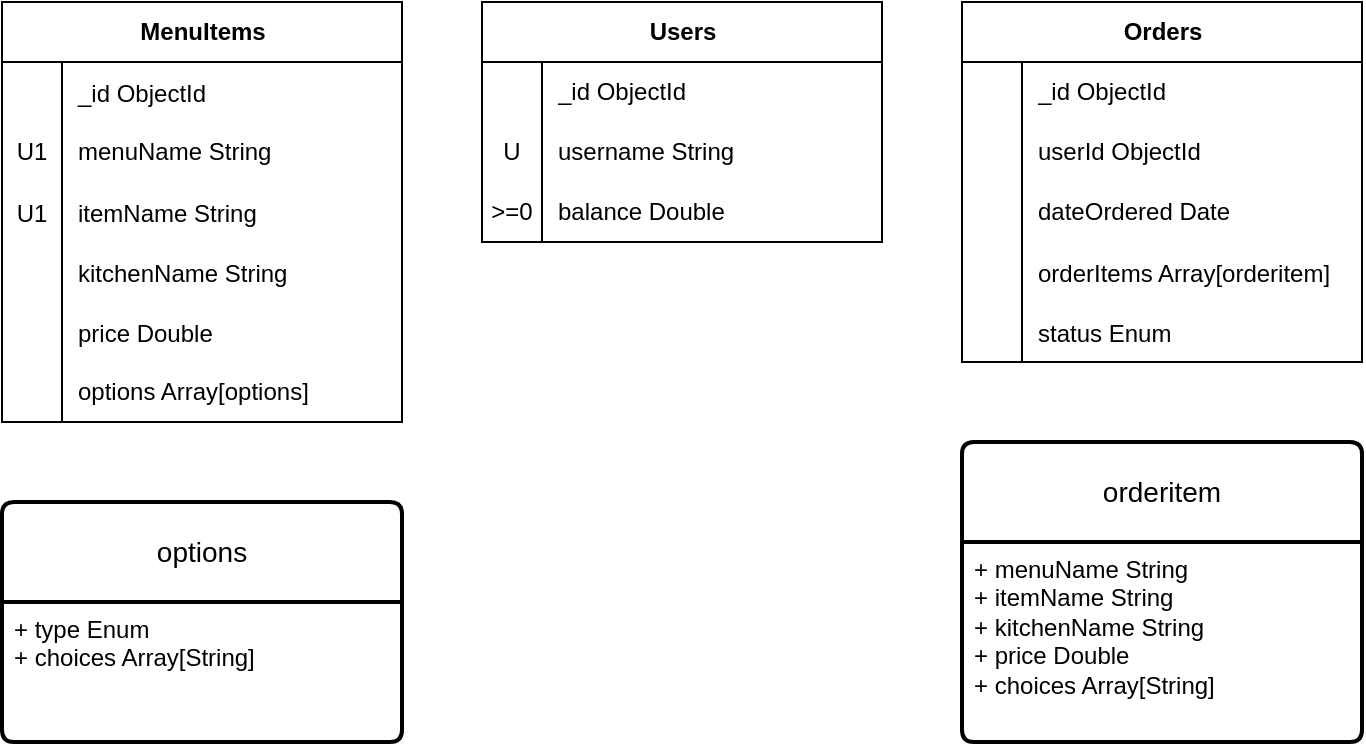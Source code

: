 <mxfile version="23.1.2" type="device">
  <diagram name="Page-1" id="vzZlJEIW9DijNwq8gSCZ">
    <mxGraphModel dx="712" dy="770" grid="1" gridSize="10" guides="1" tooltips="1" connect="1" arrows="1" fold="1" page="1" pageScale="1" pageWidth="850" pageHeight="1100" math="0" shadow="0">
      <root>
        <mxCell id="0" />
        <mxCell id="1" parent="0" />
        <mxCell id="lGvvO6qJxNUTy7jaqOJc-1" value="Orders" style="shape=table;startSize=30;container=1;collapsible=1;childLayout=tableLayout;fixedRows=1;rowLines=0;fontStyle=1;align=center;resizeLast=1;html=1;" parent="1" vertex="1">
          <mxGeometry x="560" y="200" width="200" height="180" as="geometry" />
        </mxCell>
        <mxCell id="lGvvO6qJxNUTy7jaqOJc-5" value="" style="shape=tableRow;horizontal=0;startSize=0;swimlaneHead=0;swimlaneBody=0;fillColor=none;collapsible=0;dropTarget=0;points=[[0,0.5],[1,0.5]];portConstraint=eastwest;top=0;left=0;right=0;bottom=0;" parent="lGvvO6qJxNUTy7jaqOJc-1" vertex="1">
          <mxGeometry y="30" width="200" height="30" as="geometry" />
        </mxCell>
        <mxCell id="lGvvO6qJxNUTy7jaqOJc-6" value="" style="shape=partialRectangle;connectable=0;fillColor=none;top=0;left=0;bottom=0;right=0;editable=1;overflow=hidden;whiteSpace=wrap;html=1;" parent="lGvvO6qJxNUTy7jaqOJc-5" vertex="1">
          <mxGeometry width="30" height="30" as="geometry">
            <mxRectangle width="30" height="30" as="alternateBounds" />
          </mxGeometry>
        </mxCell>
        <mxCell id="lGvvO6qJxNUTy7jaqOJc-7" value="_id ObjectId" style="shape=partialRectangle;connectable=0;fillColor=none;top=0;left=0;bottom=0;right=0;align=left;spacingLeft=6;overflow=hidden;whiteSpace=wrap;html=1;" parent="lGvvO6qJxNUTy7jaqOJc-5" vertex="1">
          <mxGeometry x="30" width="170" height="30" as="geometry">
            <mxRectangle width="170" height="30" as="alternateBounds" />
          </mxGeometry>
        </mxCell>
        <mxCell id="lGvvO6qJxNUTy7jaqOJc-8" value="" style="shape=tableRow;horizontal=0;startSize=0;swimlaneHead=0;swimlaneBody=0;fillColor=none;collapsible=0;dropTarget=0;points=[[0,0.5],[1,0.5]];portConstraint=eastwest;top=0;left=0;right=0;bottom=0;" parent="lGvvO6qJxNUTy7jaqOJc-1" vertex="1">
          <mxGeometry y="60" width="200" height="30" as="geometry" />
        </mxCell>
        <mxCell id="lGvvO6qJxNUTy7jaqOJc-9" value="" style="shape=partialRectangle;connectable=0;fillColor=none;top=0;left=0;bottom=0;right=0;editable=1;overflow=hidden;whiteSpace=wrap;html=1;" parent="lGvvO6qJxNUTy7jaqOJc-8" vertex="1">
          <mxGeometry width="30" height="30" as="geometry">
            <mxRectangle width="30" height="30" as="alternateBounds" />
          </mxGeometry>
        </mxCell>
        <mxCell id="lGvvO6qJxNUTy7jaqOJc-10" value="userId ObjectId" style="shape=partialRectangle;connectable=0;fillColor=none;top=0;left=0;bottom=0;right=0;align=left;spacingLeft=6;overflow=hidden;whiteSpace=wrap;html=1;" parent="lGvvO6qJxNUTy7jaqOJc-8" vertex="1">
          <mxGeometry x="30" width="170" height="30" as="geometry">
            <mxRectangle width="170" height="30" as="alternateBounds" />
          </mxGeometry>
        </mxCell>
        <mxCell id="lGvvO6qJxNUTy7jaqOJc-11" value="" style="shape=tableRow;horizontal=0;startSize=0;swimlaneHead=0;swimlaneBody=0;fillColor=none;collapsible=0;dropTarget=0;points=[[0,0.5],[1,0.5]];portConstraint=eastwest;top=0;left=0;right=0;bottom=0;" parent="lGvvO6qJxNUTy7jaqOJc-1" vertex="1">
          <mxGeometry y="90" width="200" height="30" as="geometry" />
        </mxCell>
        <mxCell id="lGvvO6qJxNUTy7jaqOJc-12" value="" style="shape=partialRectangle;connectable=0;fillColor=none;top=0;left=0;bottom=0;right=0;editable=1;overflow=hidden;whiteSpace=wrap;html=1;" parent="lGvvO6qJxNUTy7jaqOJc-11" vertex="1">
          <mxGeometry width="30" height="30" as="geometry">
            <mxRectangle width="30" height="30" as="alternateBounds" />
          </mxGeometry>
        </mxCell>
        <mxCell id="lGvvO6qJxNUTy7jaqOJc-13" value="dateOrdered Date" style="shape=partialRectangle;connectable=0;fillColor=none;top=0;left=0;bottom=0;right=0;align=left;spacingLeft=6;overflow=hidden;whiteSpace=wrap;html=1;" parent="lGvvO6qJxNUTy7jaqOJc-11" vertex="1">
          <mxGeometry x="30" width="170" height="30" as="geometry">
            <mxRectangle width="170" height="30" as="alternateBounds" />
          </mxGeometry>
        </mxCell>
        <mxCell id="lGvvO6qJxNUTy7jaqOJc-46" value="" style="shape=tableRow;horizontal=0;startSize=0;swimlaneHead=0;swimlaneBody=0;fillColor=none;collapsible=0;dropTarget=0;points=[[0,0.5],[1,0.5]];portConstraint=eastwest;top=0;left=0;right=0;bottom=0;" parent="lGvvO6qJxNUTy7jaqOJc-1" vertex="1">
          <mxGeometry y="120" width="200" height="30" as="geometry" />
        </mxCell>
        <mxCell id="lGvvO6qJxNUTy7jaqOJc-47" value="" style="shape=partialRectangle;connectable=0;fillColor=none;top=0;left=0;bottom=0;right=0;editable=1;overflow=hidden;" parent="lGvvO6qJxNUTy7jaqOJc-46" vertex="1">
          <mxGeometry width="30" height="30" as="geometry">
            <mxRectangle width="30" height="30" as="alternateBounds" />
          </mxGeometry>
        </mxCell>
        <mxCell id="lGvvO6qJxNUTy7jaqOJc-48" value="orderItems Array[orderitem]" style="shape=partialRectangle;connectable=0;fillColor=none;top=0;left=0;bottom=0;right=0;align=left;spacingLeft=6;overflow=hidden;" parent="lGvvO6qJxNUTy7jaqOJc-46" vertex="1">
          <mxGeometry x="30" width="170" height="30" as="geometry">
            <mxRectangle width="170" height="30" as="alternateBounds" />
          </mxGeometry>
        </mxCell>
        <mxCell id="F8BHZrMwdxj0SkCPxHf9-1" value="" style="shape=tableRow;horizontal=0;startSize=0;swimlaneHead=0;swimlaneBody=0;fillColor=none;collapsible=0;dropTarget=0;points=[[0,0.5],[1,0.5]];portConstraint=eastwest;top=0;left=0;right=0;bottom=0;" vertex="1" parent="lGvvO6qJxNUTy7jaqOJc-1">
          <mxGeometry y="150" width="200" height="30" as="geometry" />
        </mxCell>
        <mxCell id="F8BHZrMwdxj0SkCPxHf9-2" value="" style="shape=partialRectangle;connectable=0;fillColor=none;top=0;left=0;bottom=0;right=0;editable=1;overflow=hidden;" vertex="1" parent="F8BHZrMwdxj0SkCPxHf9-1">
          <mxGeometry width="30" height="30" as="geometry">
            <mxRectangle width="30" height="30" as="alternateBounds" />
          </mxGeometry>
        </mxCell>
        <mxCell id="F8BHZrMwdxj0SkCPxHf9-3" value="status Enum" style="shape=partialRectangle;connectable=0;fillColor=none;top=0;left=0;bottom=0;right=0;align=left;spacingLeft=6;overflow=hidden;" vertex="1" parent="F8BHZrMwdxj0SkCPxHf9-1">
          <mxGeometry x="30" width="170" height="30" as="geometry">
            <mxRectangle width="170" height="30" as="alternateBounds" />
          </mxGeometry>
        </mxCell>
        <mxCell id="lGvvO6qJxNUTy7jaqOJc-14" value="MenuItems" style="shape=table;startSize=30;container=1;collapsible=1;childLayout=tableLayout;fixedRows=1;rowLines=0;fontStyle=1;align=center;resizeLast=1;html=1;" parent="1" vertex="1">
          <mxGeometry x="80" y="200" width="200" height="210" as="geometry" />
        </mxCell>
        <mxCell id="lGvvO6qJxNUTy7jaqOJc-50" value="" style="shape=tableRow;horizontal=0;startSize=0;swimlaneHead=0;swimlaneBody=0;fillColor=none;collapsible=0;dropTarget=0;points=[[0,0.5],[1,0.5]];portConstraint=eastwest;top=0;left=0;right=0;bottom=0;" parent="lGvvO6qJxNUTy7jaqOJc-14" vertex="1">
          <mxGeometry y="30" width="200" height="30" as="geometry" />
        </mxCell>
        <mxCell id="lGvvO6qJxNUTy7jaqOJc-51" value="" style="shape=partialRectangle;connectable=0;fillColor=none;top=0;left=0;bottom=0;right=0;editable=1;overflow=hidden;" parent="lGvvO6qJxNUTy7jaqOJc-50" vertex="1">
          <mxGeometry width="30" height="30" as="geometry">
            <mxRectangle width="30" height="30" as="alternateBounds" />
          </mxGeometry>
        </mxCell>
        <mxCell id="lGvvO6qJxNUTy7jaqOJc-52" value="_id ObjectId" style="shape=partialRectangle;connectable=0;fillColor=none;top=0;left=0;bottom=0;right=0;align=left;spacingLeft=6;overflow=hidden;" parent="lGvvO6qJxNUTy7jaqOJc-50" vertex="1">
          <mxGeometry x="30" width="170" height="30" as="geometry">
            <mxRectangle width="170" height="30" as="alternateBounds" />
          </mxGeometry>
        </mxCell>
        <mxCell id="lGvvO6qJxNUTy7jaqOJc-18" value="" style="shape=tableRow;horizontal=0;startSize=0;swimlaneHead=0;swimlaneBody=0;fillColor=none;collapsible=0;dropTarget=0;points=[[0,0.5],[1,0.5]];portConstraint=eastwest;top=0;left=0;right=0;bottom=0;" parent="lGvvO6qJxNUTy7jaqOJc-14" vertex="1">
          <mxGeometry y="60" width="200" height="30" as="geometry" />
        </mxCell>
        <mxCell id="lGvvO6qJxNUTy7jaqOJc-19" value="U1" style="shape=partialRectangle;connectable=0;fillColor=none;top=0;left=0;bottom=0;right=0;editable=1;overflow=hidden;whiteSpace=wrap;html=1;" parent="lGvvO6qJxNUTy7jaqOJc-18" vertex="1">
          <mxGeometry width="30" height="30" as="geometry">
            <mxRectangle width="30" height="30" as="alternateBounds" />
          </mxGeometry>
        </mxCell>
        <mxCell id="lGvvO6qJxNUTy7jaqOJc-20" value="menuName String" style="shape=partialRectangle;connectable=0;fillColor=none;top=0;left=0;bottom=0;right=0;align=left;spacingLeft=6;overflow=hidden;whiteSpace=wrap;html=1;" parent="lGvvO6qJxNUTy7jaqOJc-18" vertex="1">
          <mxGeometry x="30" width="170" height="30" as="geometry">
            <mxRectangle width="170" height="30" as="alternateBounds" />
          </mxGeometry>
        </mxCell>
        <mxCell id="F8BHZrMwdxj0SkCPxHf9-7" value="" style="shape=tableRow;horizontal=0;startSize=0;swimlaneHead=0;swimlaneBody=0;fillColor=none;collapsible=0;dropTarget=0;points=[[0,0.5],[1,0.5]];portConstraint=eastwest;top=0;left=0;right=0;bottom=0;" vertex="1" parent="lGvvO6qJxNUTy7jaqOJc-14">
          <mxGeometry y="90" width="200" height="30" as="geometry" />
        </mxCell>
        <mxCell id="F8BHZrMwdxj0SkCPxHf9-8" value="U1" style="shape=partialRectangle;connectable=0;fillColor=none;top=0;left=0;bottom=0;right=0;editable=1;overflow=hidden;" vertex="1" parent="F8BHZrMwdxj0SkCPxHf9-7">
          <mxGeometry width="30" height="30" as="geometry">
            <mxRectangle width="30" height="30" as="alternateBounds" />
          </mxGeometry>
        </mxCell>
        <mxCell id="F8BHZrMwdxj0SkCPxHf9-9" value="itemName String" style="shape=partialRectangle;connectable=0;fillColor=none;top=0;left=0;bottom=0;right=0;align=left;spacingLeft=6;overflow=hidden;" vertex="1" parent="F8BHZrMwdxj0SkCPxHf9-7">
          <mxGeometry x="30" width="170" height="30" as="geometry">
            <mxRectangle width="170" height="30" as="alternateBounds" />
          </mxGeometry>
        </mxCell>
        <mxCell id="F8BHZrMwdxj0SkCPxHf9-4" value="" style="shape=tableRow;horizontal=0;startSize=0;swimlaneHead=0;swimlaneBody=0;fillColor=none;collapsible=0;dropTarget=0;points=[[0,0.5],[1,0.5]];portConstraint=eastwest;top=0;left=0;right=0;bottom=0;" vertex="1" parent="lGvvO6qJxNUTy7jaqOJc-14">
          <mxGeometry y="120" width="200" height="30" as="geometry" />
        </mxCell>
        <mxCell id="F8BHZrMwdxj0SkCPxHf9-5" value="" style="shape=partialRectangle;connectable=0;fillColor=none;top=0;left=0;bottom=0;right=0;editable=1;overflow=hidden;" vertex="1" parent="F8BHZrMwdxj0SkCPxHf9-4">
          <mxGeometry width="30" height="30" as="geometry">
            <mxRectangle width="30" height="30" as="alternateBounds" />
          </mxGeometry>
        </mxCell>
        <mxCell id="F8BHZrMwdxj0SkCPxHf9-6" value="kitchenName String" style="shape=partialRectangle;connectable=0;fillColor=none;top=0;left=0;bottom=0;right=0;align=left;spacingLeft=6;overflow=hidden;" vertex="1" parent="F8BHZrMwdxj0SkCPxHf9-4">
          <mxGeometry x="30" width="170" height="30" as="geometry">
            <mxRectangle width="170" height="30" as="alternateBounds" />
          </mxGeometry>
        </mxCell>
        <mxCell id="F8BHZrMwdxj0SkCPxHf9-10" value="" style="shape=tableRow;horizontal=0;startSize=0;swimlaneHead=0;swimlaneBody=0;fillColor=none;collapsible=0;dropTarget=0;points=[[0,0.5],[1,0.5]];portConstraint=eastwest;top=0;left=0;right=0;bottom=0;" vertex="1" parent="lGvvO6qJxNUTy7jaqOJc-14">
          <mxGeometry y="150" width="200" height="30" as="geometry" />
        </mxCell>
        <mxCell id="F8BHZrMwdxj0SkCPxHf9-11" value="" style="shape=partialRectangle;connectable=0;fillColor=none;top=0;left=0;bottom=0;right=0;editable=1;overflow=hidden;" vertex="1" parent="F8BHZrMwdxj0SkCPxHf9-10">
          <mxGeometry width="30" height="30" as="geometry">
            <mxRectangle width="30" height="30" as="alternateBounds" />
          </mxGeometry>
        </mxCell>
        <mxCell id="F8BHZrMwdxj0SkCPxHf9-12" value="price Double" style="shape=partialRectangle;connectable=0;fillColor=none;top=0;left=0;bottom=0;right=0;align=left;spacingLeft=6;overflow=hidden;" vertex="1" parent="F8BHZrMwdxj0SkCPxHf9-10">
          <mxGeometry x="30" width="170" height="30" as="geometry">
            <mxRectangle width="170" height="30" as="alternateBounds" />
          </mxGeometry>
        </mxCell>
        <mxCell id="lGvvO6qJxNUTy7jaqOJc-21" value="" style="shape=tableRow;horizontal=0;startSize=0;swimlaneHead=0;swimlaneBody=0;fillColor=none;collapsible=0;dropTarget=0;points=[[0,0.5],[1,0.5]];portConstraint=eastwest;top=0;left=0;right=0;bottom=0;" parent="lGvvO6qJxNUTy7jaqOJc-14" vertex="1">
          <mxGeometry y="180" width="200" height="30" as="geometry" />
        </mxCell>
        <mxCell id="lGvvO6qJxNUTy7jaqOJc-22" value="" style="shape=partialRectangle;connectable=0;fillColor=none;top=0;left=0;bottom=0;right=0;editable=1;overflow=hidden;whiteSpace=wrap;html=1;" parent="lGvvO6qJxNUTy7jaqOJc-21" vertex="1">
          <mxGeometry width="30" height="30" as="geometry">
            <mxRectangle width="30" height="30" as="alternateBounds" />
          </mxGeometry>
        </mxCell>
        <mxCell id="lGvvO6qJxNUTy7jaqOJc-23" value="options Array[options]" style="shape=partialRectangle;connectable=0;fillColor=none;top=0;left=0;bottom=0;right=0;align=left;spacingLeft=6;overflow=hidden;whiteSpace=wrap;html=1;" parent="lGvvO6qJxNUTy7jaqOJc-21" vertex="1">
          <mxGeometry x="30" width="170" height="30" as="geometry">
            <mxRectangle width="170" height="30" as="alternateBounds" />
          </mxGeometry>
        </mxCell>
        <mxCell id="lGvvO6qJxNUTy7jaqOJc-27" value="Users" style="shape=table;startSize=30;container=1;collapsible=1;childLayout=tableLayout;fixedRows=1;rowLines=0;fontStyle=1;align=center;resizeLast=1;html=1;" parent="1" vertex="1">
          <mxGeometry x="320" y="200" width="200" height="120" as="geometry" />
        </mxCell>
        <mxCell id="lGvvO6qJxNUTy7jaqOJc-31" value="" style="shape=tableRow;horizontal=0;startSize=0;swimlaneHead=0;swimlaneBody=0;fillColor=none;collapsible=0;dropTarget=0;points=[[0,0.5],[1,0.5]];portConstraint=eastwest;top=0;left=0;right=0;bottom=0;" parent="lGvvO6qJxNUTy7jaqOJc-27" vertex="1">
          <mxGeometry y="30" width="200" height="30" as="geometry" />
        </mxCell>
        <mxCell id="lGvvO6qJxNUTy7jaqOJc-32" value="" style="shape=partialRectangle;connectable=0;fillColor=none;top=0;left=0;bottom=0;right=0;editable=1;overflow=hidden;whiteSpace=wrap;html=1;" parent="lGvvO6qJxNUTy7jaqOJc-31" vertex="1">
          <mxGeometry width="30" height="30" as="geometry">
            <mxRectangle width="30" height="30" as="alternateBounds" />
          </mxGeometry>
        </mxCell>
        <mxCell id="lGvvO6qJxNUTy7jaqOJc-33" value="_id ObjectId" style="shape=partialRectangle;connectable=0;fillColor=none;top=0;left=0;bottom=0;right=0;align=left;spacingLeft=6;overflow=hidden;whiteSpace=wrap;html=1;" parent="lGvvO6qJxNUTy7jaqOJc-31" vertex="1">
          <mxGeometry x="30" width="170" height="30" as="geometry">
            <mxRectangle width="170" height="30" as="alternateBounds" />
          </mxGeometry>
        </mxCell>
        <mxCell id="lGvvO6qJxNUTy7jaqOJc-34" value="" style="shape=tableRow;horizontal=0;startSize=0;swimlaneHead=0;swimlaneBody=0;fillColor=none;collapsible=0;dropTarget=0;points=[[0,0.5],[1,0.5]];portConstraint=eastwest;top=0;left=0;right=0;bottom=0;" parent="lGvvO6qJxNUTy7jaqOJc-27" vertex="1">
          <mxGeometry y="60" width="200" height="30" as="geometry" />
        </mxCell>
        <mxCell id="lGvvO6qJxNUTy7jaqOJc-35" value="U" style="shape=partialRectangle;connectable=0;fillColor=none;top=0;left=0;bottom=0;right=0;editable=1;overflow=hidden;whiteSpace=wrap;html=1;" parent="lGvvO6qJxNUTy7jaqOJc-34" vertex="1">
          <mxGeometry width="30" height="30" as="geometry">
            <mxRectangle width="30" height="30" as="alternateBounds" />
          </mxGeometry>
        </mxCell>
        <mxCell id="lGvvO6qJxNUTy7jaqOJc-36" value="username String" style="shape=partialRectangle;connectable=0;fillColor=none;top=0;left=0;bottom=0;right=0;align=left;spacingLeft=6;overflow=hidden;whiteSpace=wrap;html=1;" parent="lGvvO6qJxNUTy7jaqOJc-34" vertex="1">
          <mxGeometry x="30" width="170" height="30" as="geometry">
            <mxRectangle width="170" height="30" as="alternateBounds" />
          </mxGeometry>
        </mxCell>
        <mxCell id="lGvvO6qJxNUTy7jaqOJc-37" value="" style="shape=tableRow;horizontal=0;startSize=0;swimlaneHead=0;swimlaneBody=0;fillColor=none;collapsible=0;dropTarget=0;points=[[0,0.5],[1,0.5]];portConstraint=eastwest;top=0;left=0;right=0;bottom=0;" parent="lGvvO6qJxNUTy7jaqOJc-27" vertex="1">
          <mxGeometry y="90" width="200" height="30" as="geometry" />
        </mxCell>
        <mxCell id="lGvvO6qJxNUTy7jaqOJc-38" value="&amp;gt;=0" style="shape=partialRectangle;connectable=0;fillColor=none;top=0;left=0;bottom=0;right=0;editable=1;overflow=hidden;whiteSpace=wrap;html=1;" parent="lGvvO6qJxNUTy7jaqOJc-37" vertex="1">
          <mxGeometry width="30" height="30" as="geometry">
            <mxRectangle width="30" height="30" as="alternateBounds" />
          </mxGeometry>
        </mxCell>
        <mxCell id="lGvvO6qJxNUTy7jaqOJc-39" value="balance Double" style="shape=partialRectangle;connectable=0;fillColor=none;top=0;left=0;bottom=0;right=0;align=left;spacingLeft=6;overflow=hidden;whiteSpace=wrap;html=1;" parent="lGvvO6qJxNUTy7jaqOJc-37" vertex="1">
          <mxGeometry x="30" width="170" height="30" as="geometry">
            <mxRectangle width="170" height="30" as="alternateBounds" />
          </mxGeometry>
        </mxCell>
        <mxCell id="lGvvO6qJxNUTy7jaqOJc-40" value="options" style="swimlane;childLayout=stackLayout;horizontal=1;startSize=50;horizontalStack=0;rounded=1;fontSize=14;fontStyle=0;strokeWidth=2;resizeParent=0;resizeLast=1;shadow=0;dashed=0;align=center;arcSize=4;whiteSpace=wrap;html=1;" parent="1" vertex="1">
          <mxGeometry x="80" y="450" width="200" height="120" as="geometry" />
        </mxCell>
        <mxCell id="lGvvO6qJxNUTy7jaqOJc-41" value="+ type Enum&lt;br&gt;+ choices Array[String]" style="align=left;strokeColor=none;fillColor=none;spacingLeft=4;fontSize=12;verticalAlign=top;resizable=0;rotatable=0;part=1;html=1;" parent="lGvvO6qJxNUTy7jaqOJc-40" vertex="1">
          <mxGeometry y="50" width="200" height="70" as="geometry" />
        </mxCell>
        <mxCell id="lGvvO6qJxNUTy7jaqOJc-42" value="orderitem" style="swimlane;childLayout=stackLayout;horizontal=1;startSize=50;horizontalStack=0;rounded=1;fontSize=14;fontStyle=0;strokeWidth=2;resizeParent=0;resizeLast=1;shadow=0;dashed=0;align=center;arcSize=4;whiteSpace=wrap;html=1;" parent="1" vertex="1">
          <mxGeometry x="560" y="420" width="200" height="150" as="geometry" />
        </mxCell>
        <mxCell id="lGvvO6qJxNUTy7jaqOJc-43" value="+ menuName String&lt;br&gt;+ itemName String&lt;br&gt;+ kitchenName String&lt;br style=&quot;border-color: var(--border-color);&quot;&gt;+ price Double&lt;br style=&quot;border-color: var(--border-color);&quot;&gt;+ choices Array[String]" style="align=left;strokeColor=none;fillColor=none;spacingLeft=4;fontSize=12;verticalAlign=top;resizable=0;rotatable=0;part=1;html=1;" parent="lGvvO6qJxNUTy7jaqOJc-42" vertex="1">
          <mxGeometry y="50" width="200" height="100" as="geometry" />
        </mxCell>
      </root>
    </mxGraphModel>
  </diagram>
</mxfile>

